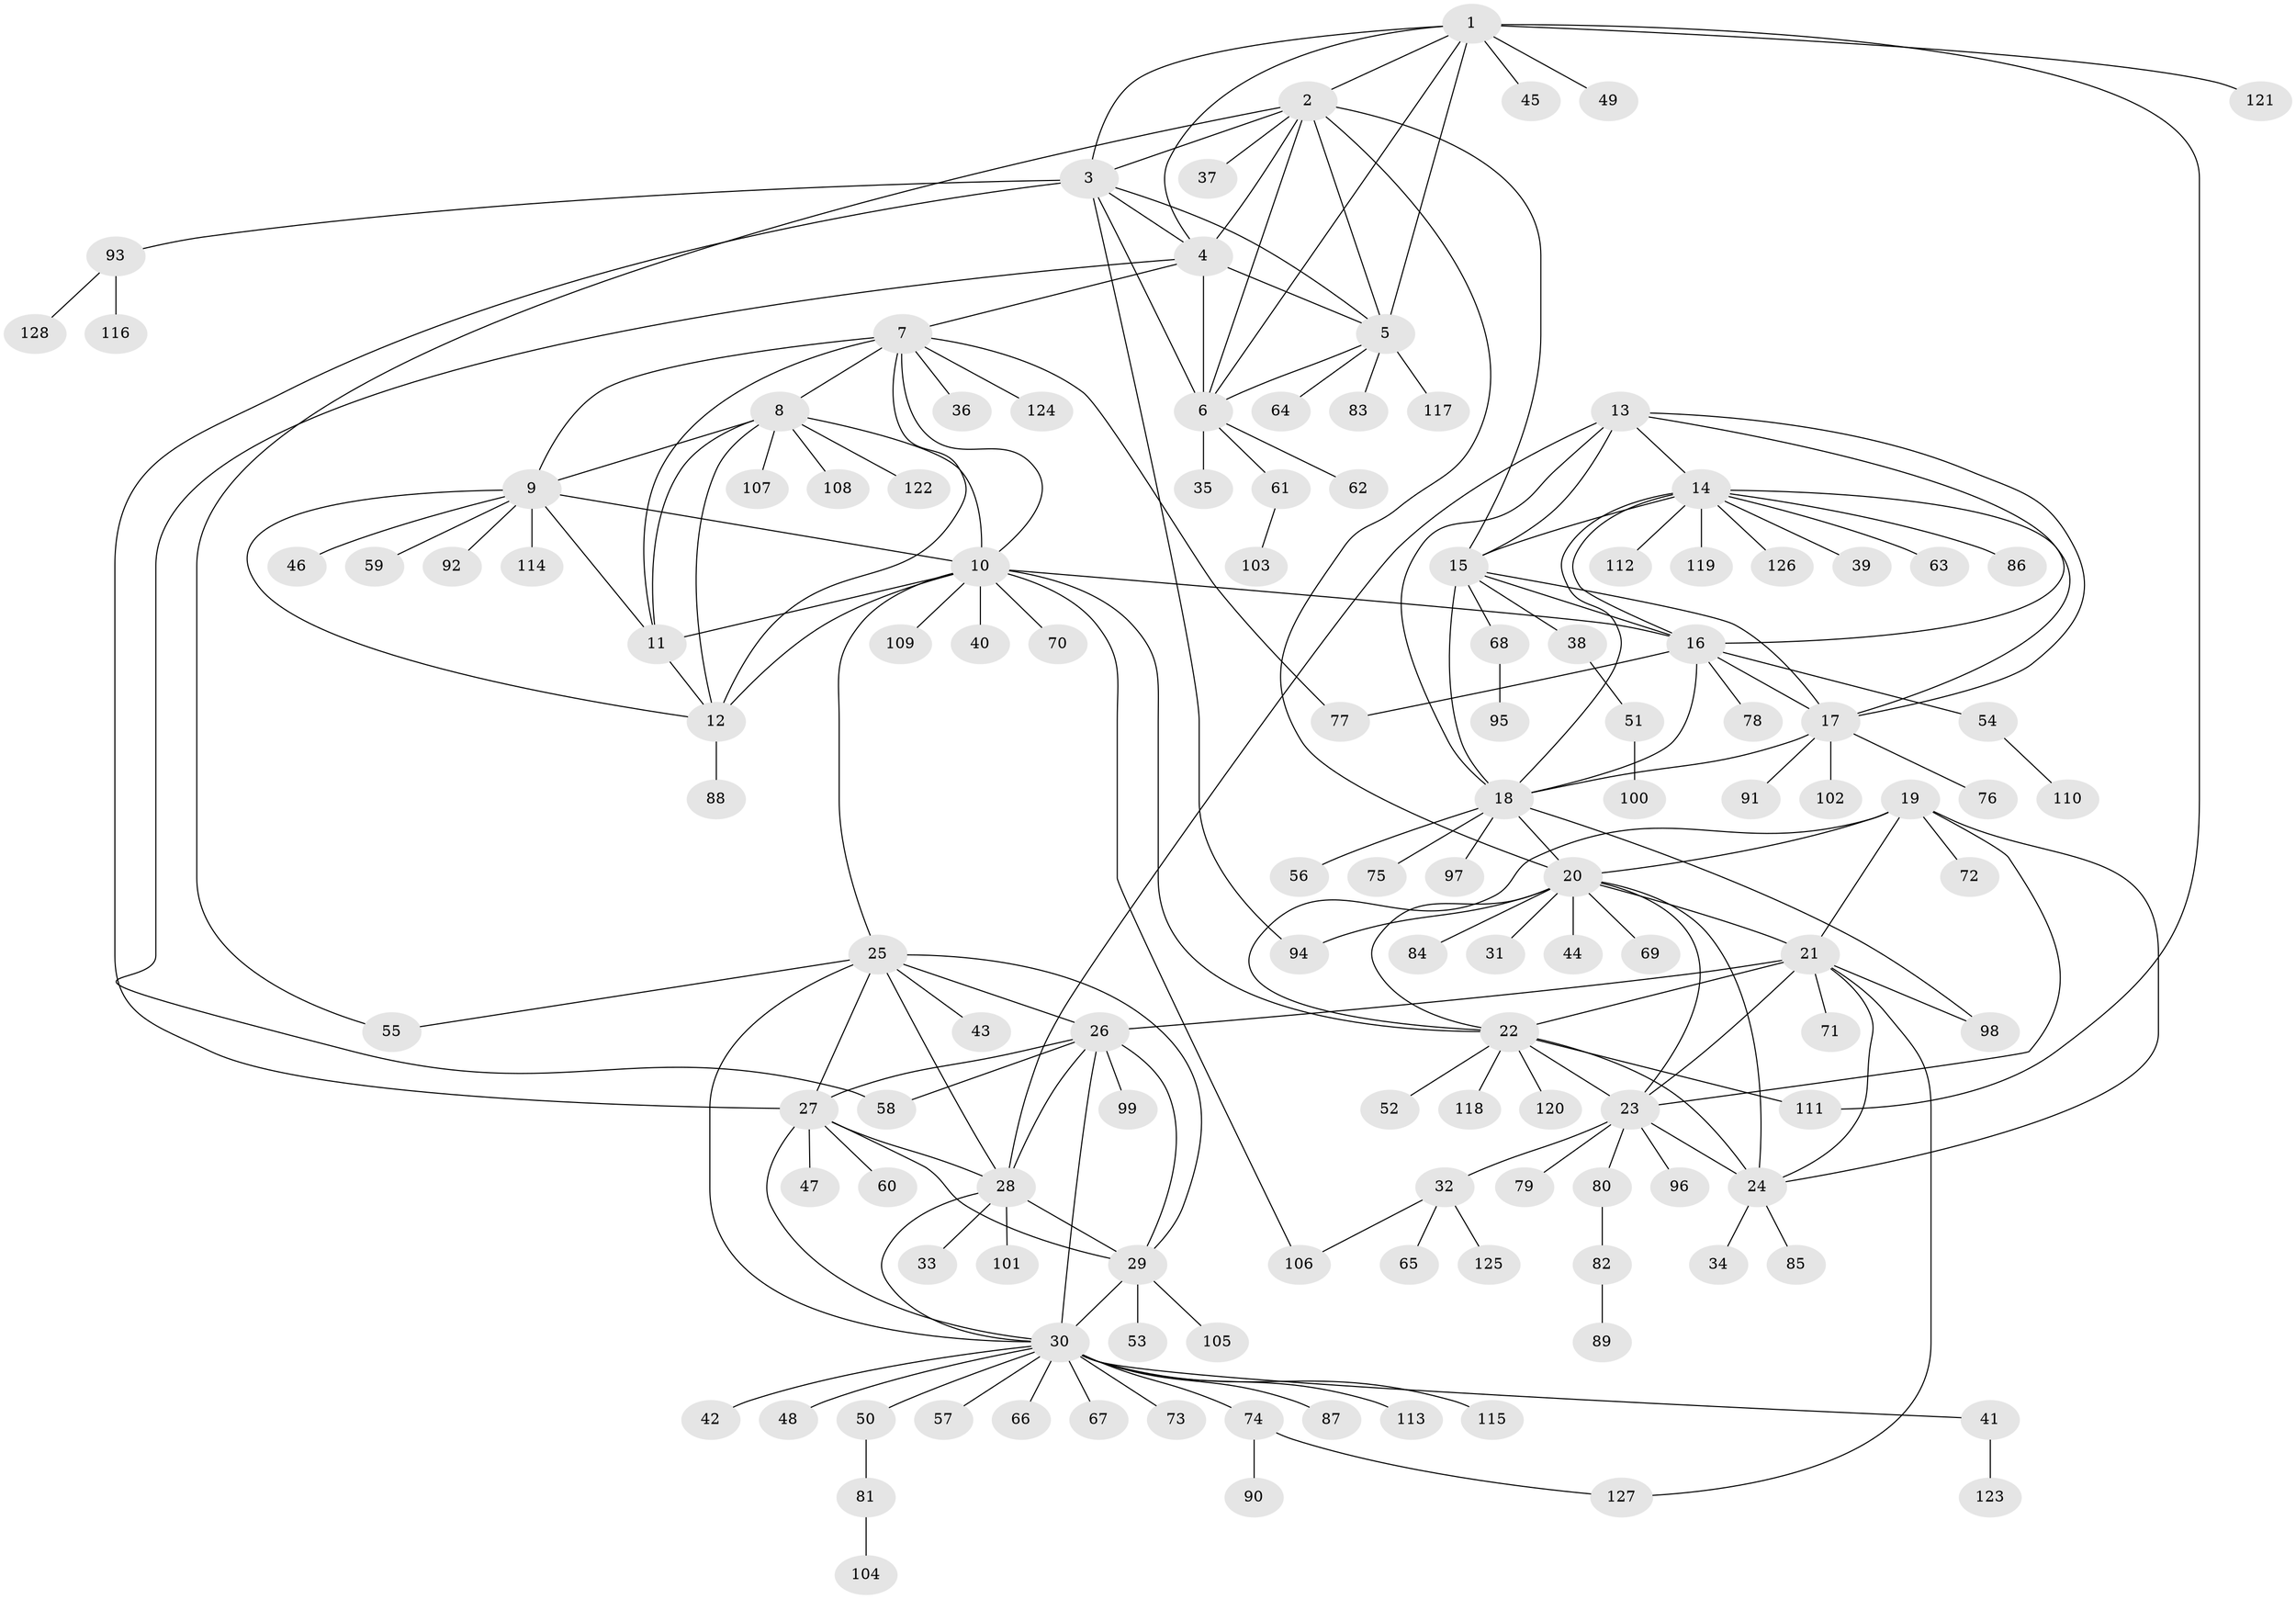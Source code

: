 // Generated by graph-tools (version 1.1) at 2025/15/03/09/25 04:15:43]
// undirected, 128 vertices, 191 edges
graph export_dot {
graph [start="1"]
  node [color=gray90,style=filled];
  1;
  2;
  3;
  4;
  5;
  6;
  7;
  8;
  9;
  10;
  11;
  12;
  13;
  14;
  15;
  16;
  17;
  18;
  19;
  20;
  21;
  22;
  23;
  24;
  25;
  26;
  27;
  28;
  29;
  30;
  31;
  32;
  33;
  34;
  35;
  36;
  37;
  38;
  39;
  40;
  41;
  42;
  43;
  44;
  45;
  46;
  47;
  48;
  49;
  50;
  51;
  52;
  53;
  54;
  55;
  56;
  57;
  58;
  59;
  60;
  61;
  62;
  63;
  64;
  65;
  66;
  67;
  68;
  69;
  70;
  71;
  72;
  73;
  74;
  75;
  76;
  77;
  78;
  79;
  80;
  81;
  82;
  83;
  84;
  85;
  86;
  87;
  88;
  89;
  90;
  91;
  92;
  93;
  94;
  95;
  96;
  97;
  98;
  99;
  100;
  101;
  102;
  103;
  104;
  105;
  106;
  107;
  108;
  109;
  110;
  111;
  112;
  113;
  114;
  115;
  116;
  117;
  118;
  119;
  120;
  121;
  122;
  123;
  124;
  125;
  126;
  127;
  128;
  1 -- 2;
  1 -- 3;
  1 -- 4;
  1 -- 5;
  1 -- 6;
  1 -- 45;
  1 -- 49;
  1 -- 111;
  1 -- 121;
  2 -- 3;
  2 -- 4;
  2 -- 5;
  2 -- 6;
  2 -- 15;
  2 -- 20;
  2 -- 37;
  2 -- 55;
  3 -- 4;
  3 -- 5;
  3 -- 6;
  3 -- 27;
  3 -- 93;
  3 -- 94;
  4 -- 5;
  4 -- 6;
  4 -- 7;
  4 -- 58;
  5 -- 6;
  5 -- 64;
  5 -- 83;
  5 -- 117;
  6 -- 35;
  6 -- 61;
  6 -- 62;
  7 -- 8;
  7 -- 9;
  7 -- 10;
  7 -- 11;
  7 -- 12;
  7 -- 36;
  7 -- 77;
  7 -- 124;
  8 -- 9;
  8 -- 10;
  8 -- 11;
  8 -- 12;
  8 -- 107;
  8 -- 108;
  8 -- 122;
  9 -- 10;
  9 -- 11;
  9 -- 12;
  9 -- 46;
  9 -- 59;
  9 -- 92;
  9 -- 114;
  10 -- 11;
  10 -- 12;
  10 -- 16;
  10 -- 22;
  10 -- 25;
  10 -- 40;
  10 -- 70;
  10 -- 106;
  10 -- 109;
  11 -- 12;
  12 -- 88;
  13 -- 14;
  13 -- 15;
  13 -- 16;
  13 -- 17;
  13 -- 18;
  13 -- 28;
  14 -- 15;
  14 -- 16;
  14 -- 17;
  14 -- 18;
  14 -- 39;
  14 -- 63;
  14 -- 86;
  14 -- 112;
  14 -- 119;
  14 -- 126;
  15 -- 16;
  15 -- 17;
  15 -- 18;
  15 -- 38;
  15 -- 68;
  16 -- 17;
  16 -- 18;
  16 -- 54;
  16 -- 77;
  16 -- 78;
  17 -- 18;
  17 -- 76;
  17 -- 91;
  17 -- 102;
  18 -- 20;
  18 -- 56;
  18 -- 75;
  18 -- 97;
  18 -- 98;
  19 -- 20;
  19 -- 21;
  19 -- 22;
  19 -- 23;
  19 -- 24;
  19 -- 72;
  20 -- 21;
  20 -- 22;
  20 -- 23;
  20 -- 24;
  20 -- 31;
  20 -- 44;
  20 -- 69;
  20 -- 84;
  20 -- 94;
  21 -- 22;
  21 -- 23;
  21 -- 24;
  21 -- 26;
  21 -- 71;
  21 -- 98;
  21 -- 127;
  22 -- 23;
  22 -- 24;
  22 -- 52;
  22 -- 111;
  22 -- 118;
  22 -- 120;
  23 -- 24;
  23 -- 32;
  23 -- 79;
  23 -- 80;
  23 -- 96;
  24 -- 34;
  24 -- 85;
  25 -- 26;
  25 -- 27;
  25 -- 28;
  25 -- 29;
  25 -- 30;
  25 -- 43;
  25 -- 55;
  26 -- 27;
  26 -- 28;
  26 -- 29;
  26 -- 30;
  26 -- 58;
  26 -- 99;
  27 -- 28;
  27 -- 29;
  27 -- 30;
  27 -- 47;
  27 -- 60;
  28 -- 29;
  28 -- 30;
  28 -- 33;
  28 -- 101;
  29 -- 30;
  29 -- 53;
  29 -- 105;
  30 -- 41;
  30 -- 42;
  30 -- 48;
  30 -- 50;
  30 -- 57;
  30 -- 66;
  30 -- 67;
  30 -- 73;
  30 -- 74;
  30 -- 87;
  30 -- 113;
  30 -- 115;
  32 -- 65;
  32 -- 106;
  32 -- 125;
  38 -- 51;
  41 -- 123;
  50 -- 81;
  51 -- 100;
  54 -- 110;
  61 -- 103;
  68 -- 95;
  74 -- 90;
  74 -- 127;
  80 -- 82;
  81 -- 104;
  82 -- 89;
  93 -- 116;
  93 -- 128;
}
